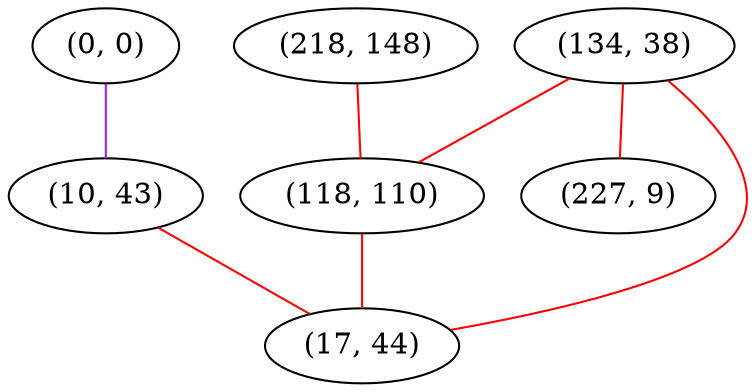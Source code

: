graph "" {
"(0, 0)";
"(10, 43)";
"(218, 148)";
"(134, 38)";
"(118, 110)";
"(227, 9)";
"(17, 44)";
"(0, 0)" -- "(10, 43)"  [color=purple, key=0, weight=4];
"(10, 43)" -- "(17, 44)"  [color=red, key=0, weight=1];
"(218, 148)" -- "(118, 110)"  [color=red, key=0, weight=1];
"(134, 38)" -- "(227, 9)"  [color=red, key=0, weight=1];
"(134, 38)" -- "(17, 44)"  [color=red, key=0, weight=1];
"(134, 38)" -- "(118, 110)"  [color=red, key=0, weight=1];
"(118, 110)" -- "(17, 44)"  [color=red, key=0, weight=1];
}
